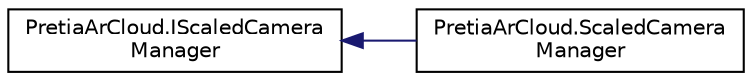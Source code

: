 digraph "Graphical Class Hierarchy"
{
 // LATEX_PDF_SIZE
  edge [fontname="Helvetica",fontsize="10",labelfontname="Helvetica",labelfontsize="10"];
  node [fontname="Helvetica",fontsize="10",shape=record];
  rankdir="LR";
  Node0 [label="PretiaArCloud.IScaledCamera\lManager",height=0.2,width=0.4,color="black", fillcolor="white", style="filled",URL="$interfacePretiaArCloud_1_1IScaledCameraManager.html",tooltip=" "];
  Node0 -> Node1 [dir="back",color="midnightblue",fontsize="10",style="solid",fontname="Helvetica"];
  Node1 [label="PretiaArCloud.ScaledCamera\lManager",height=0.2,width=0.4,color="black", fillcolor="white", style="filled",URL="$classPretiaArCloud_1_1ScaledCameraManager.html",tooltip=" "];
}
